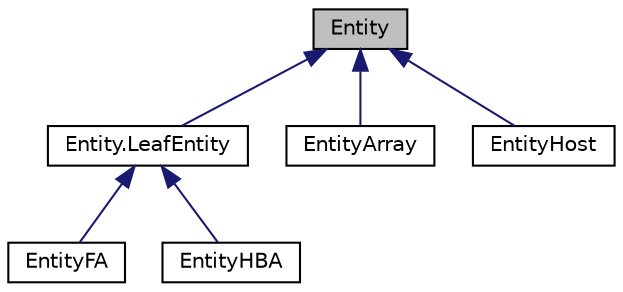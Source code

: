 digraph "Entity"
{
  edge [fontname="Helvetica",fontsize="10",labelfontname="Helvetica",labelfontsize="10"];
  node [fontname="Helvetica",fontsize="10",shape=record];
  Node1 [label="Entity",height=0.2,width=0.4,color="black", fillcolor="grey75", style="filled" fontcolor="black"];
  Node1 -> Node2 [dir="back",color="midnightblue",fontsize="10",style="solid",fontname="Helvetica"];
  Node2 [label="Entity.LeafEntity",height=0.2,width=0.4,color="black", fillcolor="white", style="filled",URL="$classorg_1_1smallfoot_1_1vw4_1_1Entity_1_1LeafEntity.html",tooltip="A LeafEntity is the common ancestor of Storage FAs and Server HBAs; this is combined only so that lea..."];
  Node2 -> Node3 [dir="back",color="midnightblue",fontsize="10",style="solid",fontname="Helvetica"];
  Node3 [label="EntityFA",height=0.2,width=0.4,color="black", fillcolor="white", style="filled",URL="$classorg_1_1smallfoot_1_1vw4_1_1EntityFA.html",tooltip="An EntityFA is the representation of an Storage FA entity in the JSON import for VW4. "];
  Node2 -> Node4 [dir="back",color="midnightblue",fontsize="10",style="solid",fontname="Helvetica"];
  Node4 [label="EntityHBA",height=0.2,width=0.4,color="black", fillcolor="white", style="filled",URL="$classorg_1_1smallfoot_1_1vw4_1_1EntityHBA.html",tooltip="An EntityHBA is the representation of an HBA entity in the JSON import for VW4. "];
  Node1 -> Node5 [dir="back",color="midnightblue",fontsize="10",style="solid",fontname="Helvetica"];
  Node5 [label="EntityArray",height=0.2,width=0.4,color="black", fillcolor="white", style="filled",URL="$classorg_1_1smallfoot_1_1vw4_1_1EntityArray.html",tooltip="An EntityArray is the representation of an Array entity in the JSON import for VW4. "];
  Node1 -> Node6 [dir="back",color="midnightblue",fontsize="10",style="solid",fontname="Helvetica"];
  Node6 [label="EntityHost",height=0.2,width=0.4,color="black", fillcolor="white", style="filled",URL="$classorg_1_1smallfoot_1_1vw4_1_1EntityHost.html",tooltip="An EntityHost is the representation of an Host entity in the JSON import for VW4. ..."];
}

